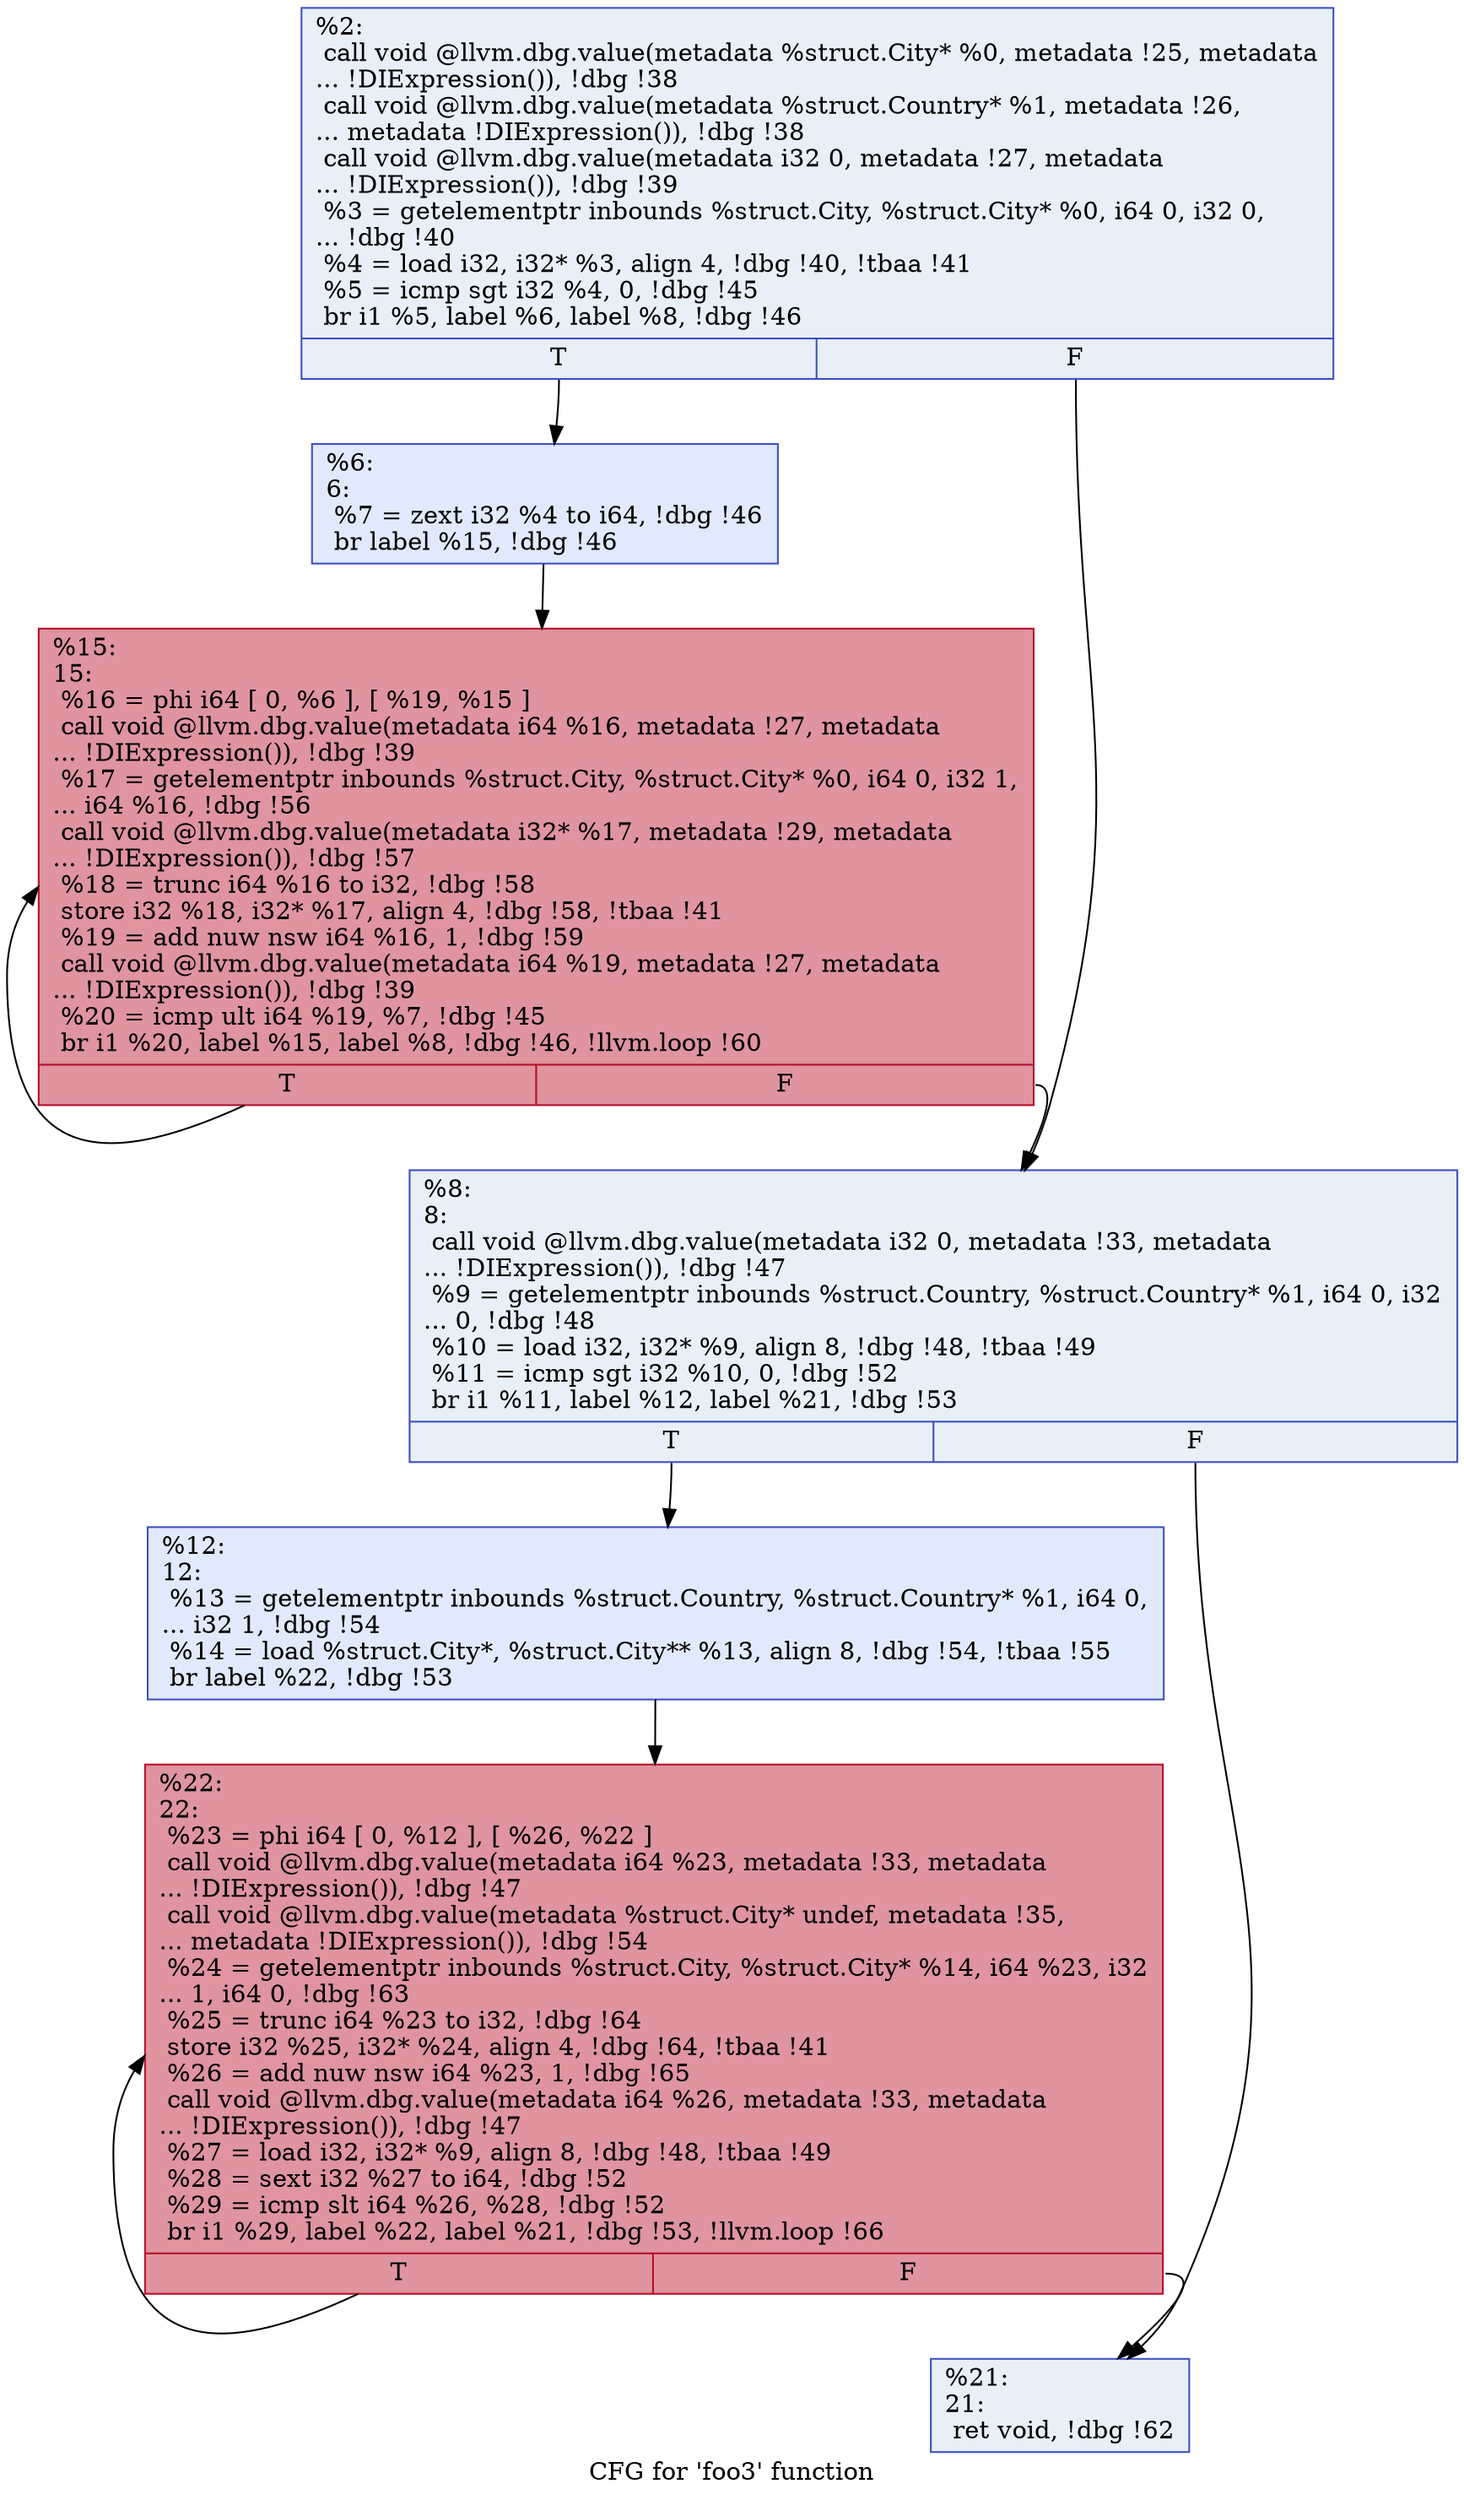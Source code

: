 digraph "CFG for 'foo3' function" {
	label="CFG for 'foo3' function";

	Node0x821350 [shape=record,color="#3d50c3ff", style=filled, fillcolor="#cedaeb70",label="{%2:\l  call void @llvm.dbg.value(metadata %struct.City* %0, metadata !25, metadata\l... !DIExpression()), !dbg !38\l  call void @llvm.dbg.value(metadata %struct.Country* %1, metadata !26,\l... metadata !DIExpression()), !dbg !38\l  call void @llvm.dbg.value(metadata i32 0, metadata !27, metadata\l... !DIExpression()), !dbg !39\l  %3 = getelementptr inbounds %struct.City, %struct.City* %0, i64 0, i32 0,\l... !dbg !40\l  %4 = load i32, i32* %3, align 4, !dbg !40, !tbaa !41\l  %5 = icmp sgt i32 %4, 0, !dbg !45\l  br i1 %5, label %6, label %8, !dbg !46\l|{<s0>T|<s1>F}}"];
	Node0x821350:s0 -> Node0x824240;
	Node0x821350:s1 -> Node0x8242d0;
	Node0x824240 [shape=record,color="#3d50c3ff", style=filled, fillcolor="#b9d0f970",label="{%6:\l6:                                                \l  %7 = zext i32 %4 to i64, !dbg !46\l  br label %15, !dbg !46\l}"];
	Node0x824240 -> Node0x824bc0;
	Node0x8242d0 [shape=record,color="#3d50c3ff", style=filled, fillcolor="#cedaeb70",label="{%8:\l8:                                                \l  call void @llvm.dbg.value(metadata i32 0, metadata !33, metadata\l... !DIExpression()), !dbg !47\l  %9 = getelementptr inbounds %struct.Country, %struct.Country* %1, i64 0, i32\l... 0, !dbg !48\l  %10 = load i32, i32* %9, align 8, !dbg !48, !tbaa !49\l  %11 = icmp sgt i32 %10, 0, !dbg !52\l  br i1 %11, label %12, label %21, !dbg !53\l|{<s0>T|<s1>F}}"];
	Node0x8242d0:s0 -> Node0x825ba0;
	Node0x8242d0:s1 -> Node0x825c30;
	Node0x825ba0 [shape=record,color="#3d50c3ff", style=filled, fillcolor="#b9d0f970",label="{%12:\l12:                                               \l  %13 = getelementptr inbounds %struct.Country, %struct.Country* %1, i64 0,\l... i32 1, !dbg !54\l  %14 = load %struct.City*, %struct.City** %13, align 8, !dbg !54, !tbaa !55\l  br label %22, !dbg !53\l}"];
	Node0x825ba0 -> Node0x826800;
	Node0x824bc0 [shape=record,color="#b70d28ff", style=filled, fillcolor="#b70d2870",label="{%15:\l15:                                               \l  %16 = phi i64 [ 0, %6 ], [ %19, %15 ]\l  call void @llvm.dbg.value(metadata i64 %16, metadata !27, metadata\l... !DIExpression()), !dbg !39\l  %17 = getelementptr inbounds %struct.City, %struct.City* %0, i64 0, i32 1,\l... i64 %16, !dbg !56\l  call void @llvm.dbg.value(metadata i32* %17, metadata !29, metadata\l... !DIExpression()), !dbg !57\l  %18 = trunc i64 %16 to i32, !dbg !58\l  store i32 %18, i32* %17, align 4, !dbg !58, !tbaa !41\l  %19 = add nuw nsw i64 %16, 1, !dbg !59\l  call void @llvm.dbg.value(metadata i64 %19, metadata !27, metadata\l... !DIExpression()), !dbg !39\l  %20 = icmp ult i64 %19, %7, !dbg !45\l  br i1 %20, label %15, label %8, !dbg !46, !llvm.loop !60\l|{<s0>T|<s1>F}}"];
	Node0x824bc0:s0 -> Node0x824bc0;
	Node0x824bc0:s1 -> Node0x8242d0;
	Node0x825c30 [shape=record,color="#3d50c3ff", style=filled, fillcolor="#cedaeb70",label="{%21:\l21:                                               \l  ret void, !dbg !62\l}"];
	Node0x826800 [shape=record,color="#b70d28ff", style=filled, fillcolor="#b70d2870",label="{%22:\l22:                                               \l  %23 = phi i64 [ 0, %12 ], [ %26, %22 ]\l  call void @llvm.dbg.value(metadata i64 %23, metadata !33, metadata\l... !DIExpression()), !dbg !47\l  call void @llvm.dbg.value(metadata %struct.City* undef, metadata !35,\l... metadata !DIExpression()), !dbg !54\l  %24 = getelementptr inbounds %struct.City, %struct.City* %14, i64 %23, i32\l... 1, i64 0, !dbg !63\l  %25 = trunc i64 %23 to i32, !dbg !64\l  store i32 %25, i32* %24, align 4, !dbg !64, !tbaa !41\l  %26 = add nuw nsw i64 %23, 1, !dbg !65\l  call void @llvm.dbg.value(metadata i64 %26, metadata !33, metadata\l... !DIExpression()), !dbg !47\l  %27 = load i32, i32* %9, align 8, !dbg !48, !tbaa !49\l  %28 = sext i32 %27 to i64, !dbg !52\l  %29 = icmp slt i64 %26, %28, !dbg !52\l  br i1 %29, label %22, label %21, !dbg !53, !llvm.loop !66\l|{<s0>T|<s1>F}}"];
	Node0x826800:s0 -> Node0x826800;
	Node0x826800:s1 -> Node0x825c30;
}
